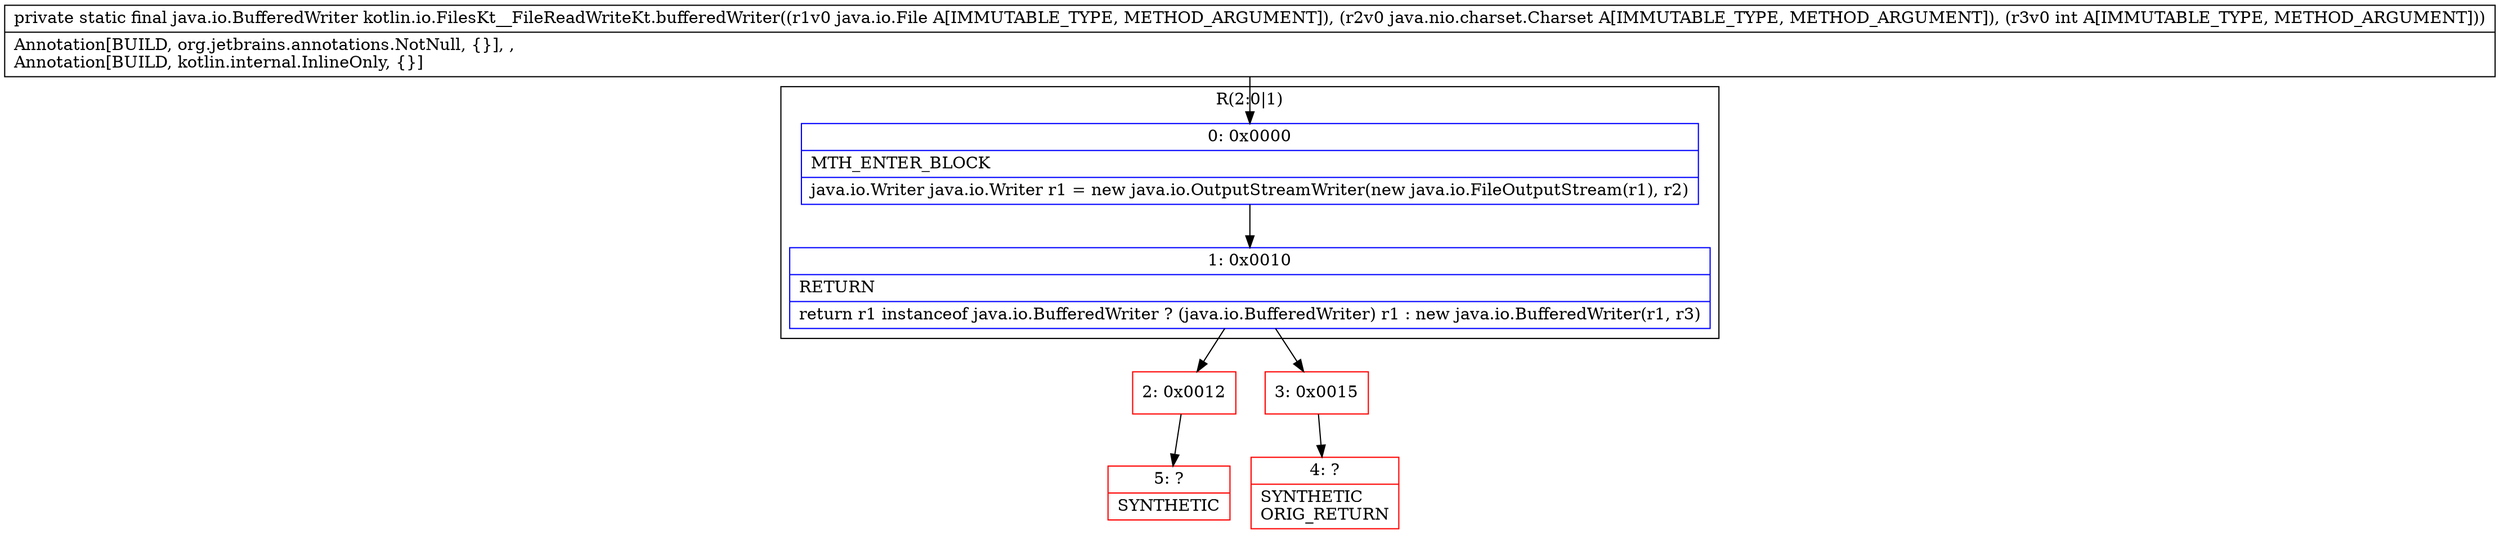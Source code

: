 digraph "CFG forkotlin.io.FilesKt__FileReadWriteKt.bufferedWriter(Ljava\/io\/File;Ljava\/nio\/charset\/Charset;I)Ljava\/io\/BufferedWriter;" {
subgraph cluster_Region_1116660218 {
label = "R(2:0|1)";
node [shape=record,color=blue];
Node_0 [shape=record,label="{0\:\ 0x0000|MTH_ENTER_BLOCK\l|java.io.Writer java.io.Writer r1 = new java.io.OutputStreamWriter(new java.io.FileOutputStream(r1), r2)\l}"];
Node_1 [shape=record,label="{1\:\ 0x0010|RETURN\l|return r1 instanceof java.io.BufferedWriter ? (java.io.BufferedWriter) r1 : new java.io.BufferedWriter(r1, r3)\l}"];
}
Node_2 [shape=record,color=red,label="{2\:\ 0x0012}"];
Node_3 [shape=record,color=red,label="{3\:\ 0x0015}"];
Node_4 [shape=record,color=red,label="{4\:\ ?|SYNTHETIC\lORIG_RETURN\l}"];
Node_5 [shape=record,color=red,label="{5\:\ ?|SYNTHETIC\l}"];
MethodNode[shape=record,label="{private static final java.io.BufferedWriter kotlin.io.FilesKt__FileReadWriteKt.bufferedWriter((r1v0 java.io.File A[IMMUTABLE_TYPE, METHOD_ARGUMENT]), (r2v0 java.nio.charset.Charset A[IMMUTABLE_TYPE, METHOD_ARGUMENT]), (r3v0 int A[IMMUTABLE_TYPE, METHOD_ARGUMENT]))  | Annotation[BUILD, org.jetbrains.annotations.NotNull, \{\}], , \lAnnotation[BUILD, kotlin.internal.InlineOnly, \{\}]\l}"];
MethodNode -> Node_0;
Node_0 -> Node_1;
Node_1 -> Node_2;
Node_1 -> Node_3;
Node_2 -> Node_5;
Node_3 -> Node_4;
}

